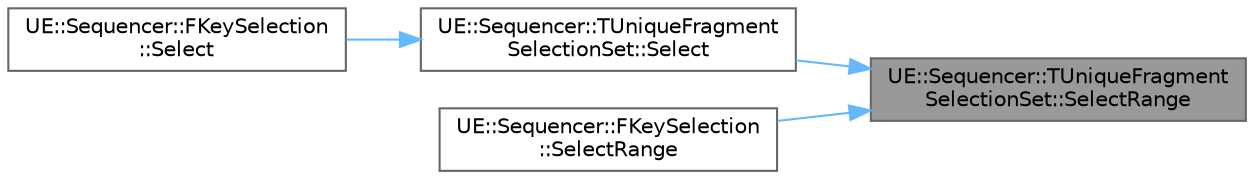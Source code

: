 digraph "UE::Sequencer::TUniqueFragmentSelectionSet::SelectRange"
{
 // INTERACTIVE_SVG=YES
 // LATEX_PDF_SIZE
  bgcolor="transparent";
  edge [fontname=Helvetica,fontsize=10,labelfontname=Helvetica,labelfontsize=10];
  node [fontname=Helvetica,fontsize=10,shape=box,height=0.2,width=0.4];
  rankdir="RL";
  Node1 [id="Node000001",label="UE::Sequencer::TUniqueFragment\lSelectionSet::SelectRange",height=0.2,width=0.4,color="gray40", fillcolor="grey60", style="filled", fontcolor="black",tooltip="Selects a range of keys, optionally supplying a boolean to receieve a value indicating whether any we..."];
  Node1 -> Node2 [id="edge1_Node000001_Node000002",dir="back",color="steelblue1",style="solid",tooltip=" "];
  Node2 [id="Node000002",label="UE::Sequencer::TUniqueFragment\lSelectionSet::Select",height=0.2,width=0.4,color="grey40", fillcolor="white", style="filled",URL="$da/d28/classUE_1_1Sequencer_1_1TUniqueFragmentSelectionSet.html#a6662e29da9e8da211720b497ae25951b",tooltip="Select a key, optionally supplying a boolean to receieve a value indicating whether it was already se..."];
  Node2 -> Node3 [id="edge2_Node000002_Node000003",dir="back",color="steelblue1",style="solid",tooltip=" "];
  Node3 [id="Node000003",label="UE::Sequencer::FKeySelection\l::Select",height=0.2,width=0.4,color="grey40", fillcolor="white", style="filled",URL="$d8/df1/structUE_1_1Sequencer_1_1FKeySelection.html#a10c6447b295dc954c437b5617b7f16dd",tooltip="Overridden Select function for passing by TViewModelPtr instead of TWeakViewModelPtr."];
  Node1 -> Node4 [id="edge3_Node000001_Node000004",dir="back",color="steelblue1",style="solid",tooltip=" "];
  Node4 [id="Node000004",label="UE::Sequencer::FKeySelection\l::SelectRange",height=0.2,width=0.4,color="grey40", fillcolor="white", style="filled",URL="$d8/df1/structUE_1_1Sequencer_1_1FKeySelection.html#aadc7151f1fc9f58991376035ac29becc",tooltip="Overridden SelectRange function for passing by TViewModelPtr instead of TWeakViewModelPtr."];
}
